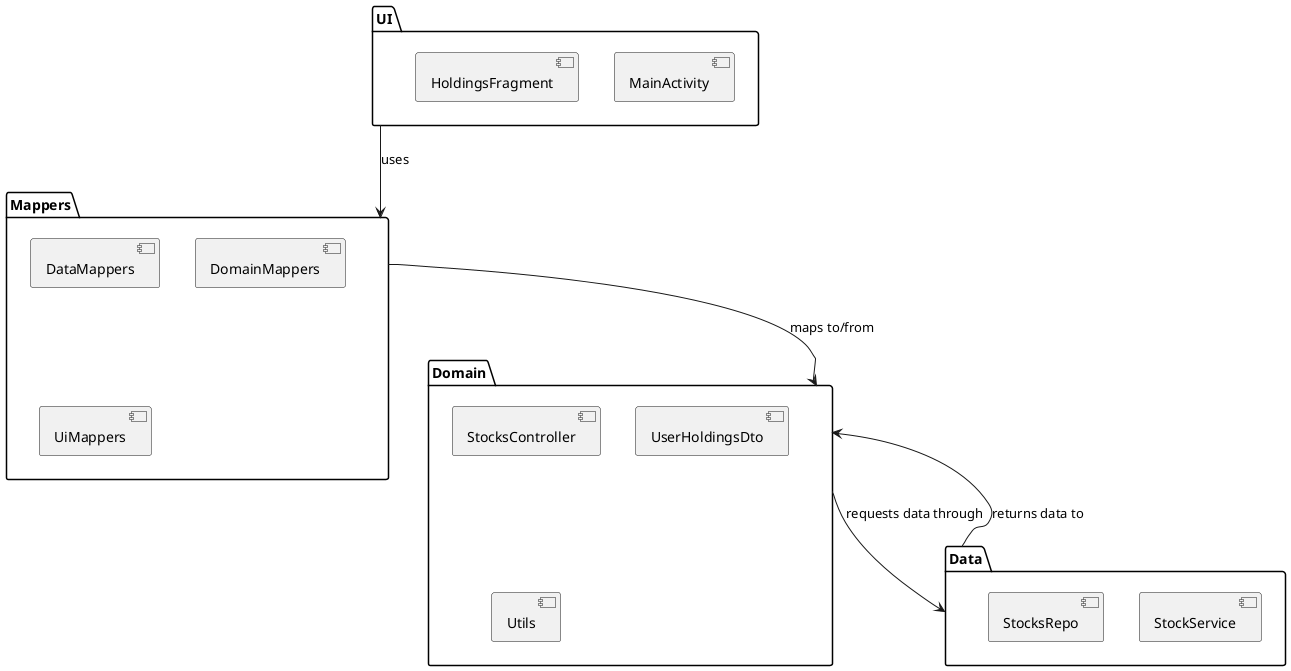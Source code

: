 @startuml

package "UI" {
    [MainActivity]
    [HoldingsFragment]
}

package "Domain" {
    [StocksController]
    [UserHoldingsDto]
    [Utils]
}

package "Mappers" {
    [DataMappers]
    [DomainMappers]
    [UiMappers]
}

package "Data" {
    [StockService]
    [StocksRepo]
}

'Define relationships
UI --> Mappers : uses
Mappers --> Domain : maps to/from
Domain --> Data : requests data through
Data --> Domain : returns data to

@enduml
